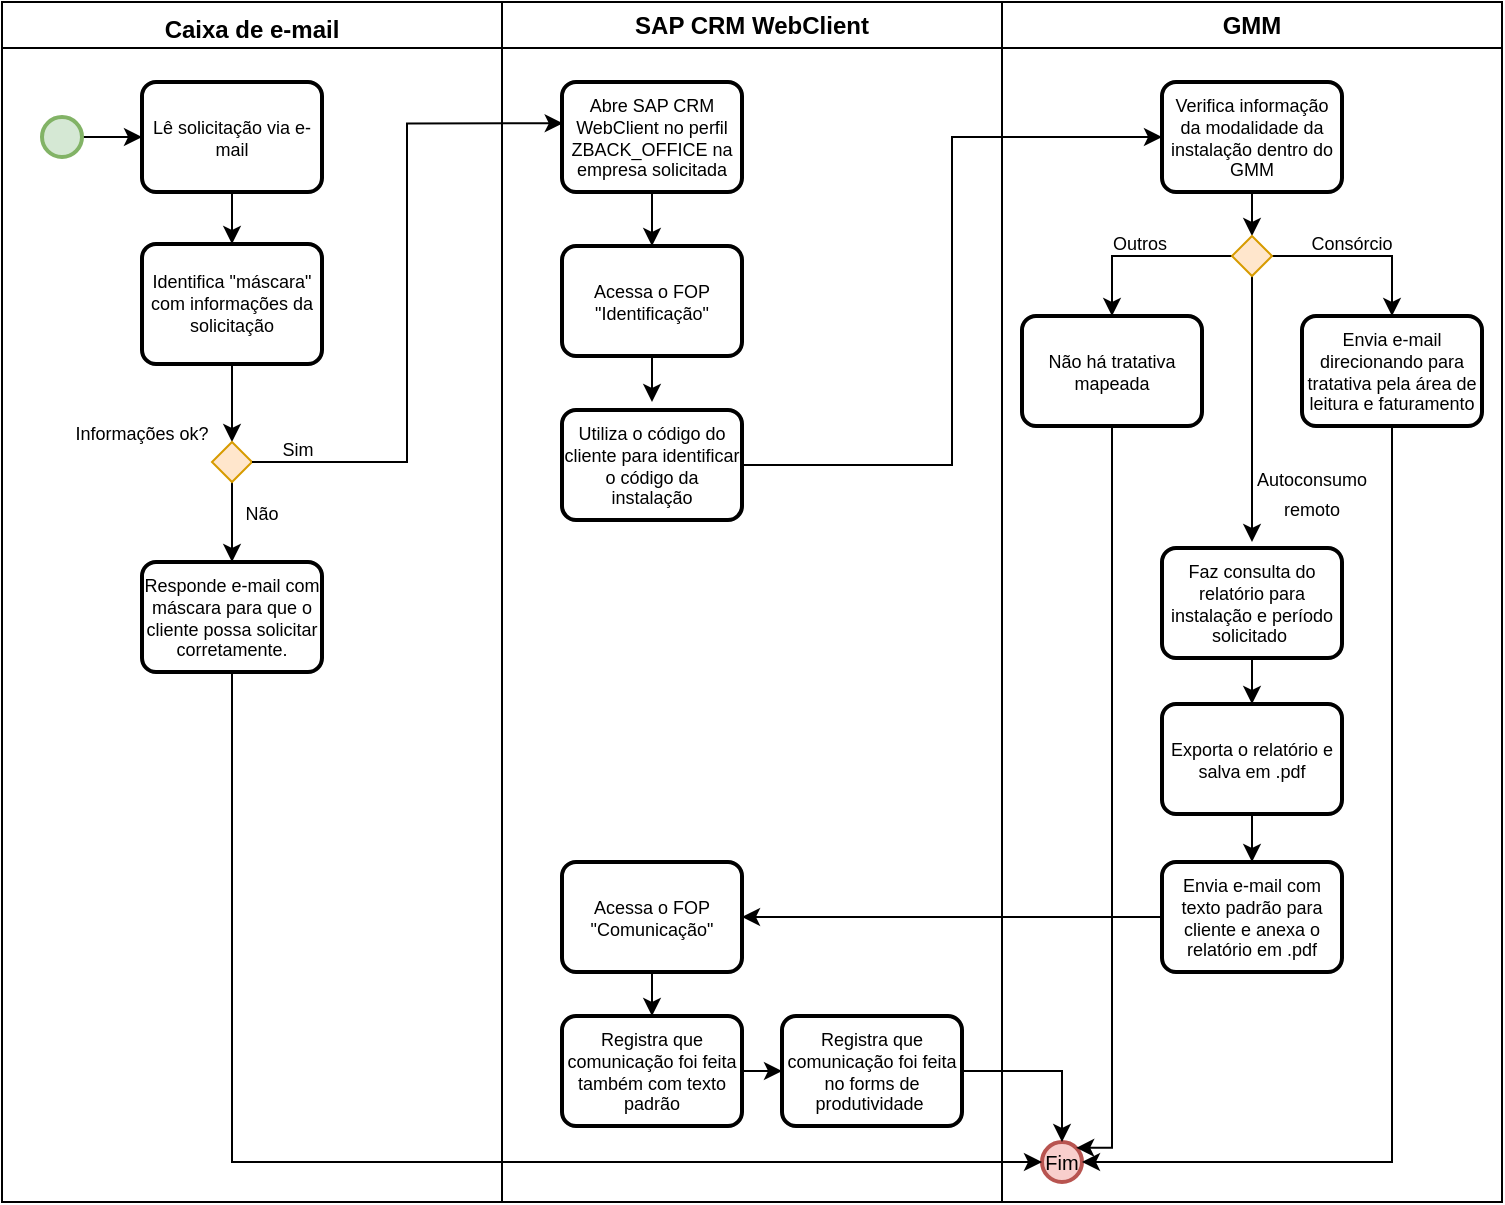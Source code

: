 <mxfile version="28.0.6">
  <diagram name="Página-1" id="zDthv4UH2UhGADSPTOkF">
    <mxGraphModel dx="1188" dy="676" grid="1" gridSize="10" guides="1" tooltips="1" connect="1" arrows="1" fold="1" page="1" pageScale="1" pageWidth="827" pageHeight="1169" math="0" shadow="0">
      <root>
        <mxCell id="0" />
        <mxCell id="1" parent="0" />
        <mxCell id="HI6m1FKxOW7VXYWXSe8K-4" value="Caixa de e-mail" style="swimlane;whiteSpace=wrap;html=1;fontSize=12;verticalAlign=top;" parent="1" vertex="1">
          <mxGeometry x="40" y="50" width="250" height="600" as="geometry">
            <mxRectangle x="40" y="50" width="120" height="30" as="alternateBounds" />
          </mxGeometry>
        </mxCell>
        <mxCell id="qqiFaZxsoZSTqiKRWhiH-2" value="" style="edgeStyle=orthogonalEdgeStyle;rounded=0;orthogonalLoop=1;jettySize=auto;html=1;" edge="1" parent="HI6m1FKxOW7VXYWXSe8K-4" source="HI6m1FKxOW7VXYWXSe8K-8" target="HI6m1FKxOW7VXYWXSe8K-9">
          <mxGeometry relative="1" as="geometry" />
        </mxCell>
        <mxCell id="HI6m1FKxOW7VXYWXSe8K-8" value="" style="strokeWidth=2;html=1;shape=mxgraph.flowchart.start_2;whiteSpace=wrap;fillColor=#d5e8d4;strokeColor=#82b366;" parent="HI6m1FKxOW7VXYWXSe8K-4" vertex="1">
          <mxGeometry x="20" y="57.5" width="20" height="20" as="geometry" />
        </mxCell>
        <mxCell id="HI6m1FKxOW7VXYWXSe8K-23" style="edgeStyle=orthogonalEdgeStyle;rounded=0;orthogonalLoop=1;jettySize=auto;html=1;exitX=0.5;exitY=1;exitDx=0;exitDy=0;entryX=0.5;entryY=0;entryDx=0;entryDy=0;" parent="HI6m1FKxOW7VXYWXSe8K-4" source="HI6m1FKxOW7VXYWXSe8K-9" target="HI6m1FKxOW7VXYWXSe8K-10" edge="1">
          <mxGeometry relative="1" as="geometry" />
        </mxCell>
        <mxCell id="HI6m1FKxOW7VXYWXSe8K-9" value="Lê solicitação via e-mail" style="rounded=1;whiteSpace=wrap;html=1;absoluteArcSize=1;arcSize=14;strokeWidth=2;fontSize=9;" parent="HI6m1FKxOW7VXYWXSe8K-4" vertex="1">
          <mxGeometry x="70" y="40" width="90" height="55" as="geometry" />
        </mxCell>
        <mxCell id="qqiFaZxsoZSTqiKRWhiH-51" style="edgeStyle=orthogonalEdgeStyle;rounded=0;orthogonalLoop=1;jettySize=auto;html=1;entryX=0.5;entryY=0;entryDx=0;entryDy=0;" edge="1" parent="HI6m1FKxOW7VXYWXSe8K-4" source="HI6m1FKxOW7VXYWXSe8K-10" target="qqiFaZxsoZSTqiKRWhiH-5">
          <mxGeometry relative="1" as="geometry" />
        </mxCell>
        <mxCell id="HI6m1FKxOW7VXYWXSe8K-10" value="Identifica &quot;máscara&quot; com informações da solicitação" style="rounded=1;whiteSpace=wrap;html=1;absoluteArcSize=1;arcSize=14;strokeWidth=2;fontSize=9;" parent="HI6m1FKxOW7VXYWXSe8K-4" vertex="1">
          <mxGeometry x="70" y="121" width="90" height="60" as="geometry" />
        </mxCell>
        <mxCell id="qqiFaZxsoZSTqiKRWhiH-53" style="edgeStyle=orthogonalEdgeStyle;rounded=0;orthogonalLoop=1;jettySize=auto;html=1;entryX=0.5;entryY=0;entryDx=0;entryDy=0;" edge="1" parent="HI6m1FKxOW7VXYWXSe8K-4" source="qqiFaZxsoZSTqiKRWhiH-5" target="qqiFaZxsoZSTqiKRWhiH-6">
          <mxGeometry relative="1" as="geometry" />
        </mxCell>
        <mxCell id="qqiFaZxsoZSTqiKRWhiH-5" value="" style="rhombus;whiteSpace=wrap;html=1;fillColor=#ffe6cc;strokeColor=#d79b00;" vertex="1" parent="HI6m1FKxOW7VXYWXSe8K-4">
          <mxGeometry x="105" y="220" width="20" height="20" as="geometry" />
        </mxCell>
        <mxCell id="qqiFaZxsoZSTqiKRWhiH-6" value="Responde e-mail com máscara para que o cliente possa solicitar corretamente." style="rounded=1;whiteSpace=wrap;html=1;absoluteArcSize=1;arcSize=14;strokeWidth=2;fontSize=9;" vertex="1" parent="HI6m1FKxOW7VXYWXSe8K-4">
          <mxGeometry x="70" y="280" width="90" height="55" as="geometry" />
        </mxCell>
        <mxCell id="qqiFaZxsoZSTqiKRWhiH-65" value="&lt;font style=&quot;font-size: 9px;&quot;&gt;Informações ok?&lt;/font&gt;" style="text;html=1;align=center;verticalAlign=middle;whiteSpace=wrap;rounded=0;" vertex="1" parent="HI6m1FKxOW7VXYWXSe8K-4">
          <mxGeometry x="35" y="200" width="70" height="30" as="geometry" />
        </mxCell>
        <mxCell id="qqiFaZxsoZSTqiKRWhiH-66" value="&lt;font style=&quot;font-size: 9px;&quot;&gt;Sim&lt;/font&gt;" style="text;html=1;align=center;verticalAlign=middle;whiteSpace=wrap;rounded=0;" vertex="1" parent="HI6m1FKxOW7VXYWXSe8K-4">
          <mxGeometry x="113" y="208" width="70" height="30" as="geometry" />
        </mxCell>
        <mxCell id="qqiFaZxsoZSTqiKRWhiH-79" value="&lt;font style=&quot;font-size: 9px;&quot;&gt;Não&lt;/font&gt;" style="text;html=1;align=center;verticalAlign=middle;whiteSpace=wrap;rounded=0;" vertex="1" parent="HI6m1FKxOW7VXYWXSe8K-4">
          <mxGeometry x="95" y="240" width="70" height="30" as="geometry" />
        </mxCell>
        <mxCell id="HI6m1FKxOW7VXYWXSe8K-6" value="GMM" style="swimlane;whiteSpace=wrap;html=1;startSize=23;" parent="1" vertex="1">
          <mxGeometry x="540" y="50" width="250" height="600" as="geometry" />
        </mxCell>
        <mxCell id="qqiFaZxsoZSTqiKRWhiH-46" style="edgeStyle=orthogonalEdgeStyle;rounded=0;orthogonalLoop=1;jettySize=auto;html=1;entryX=0.5;entryY=0;entryDx=0;entryDy=0;" edge="1" parent="HI6m1FKxOW7VXYWXSe8K-6" source="HI6m1FKxOW7VXYWXSe8K-15" target="qqiFaZxsoZSTqiKRWhiH-24">
          <mxGeometry relative="1" as="geometry" />
        </mxCell>
        <mxCell id="HI6m1FKxOW7VXYWXSe8K-15" value="Verifica informação da modalidade da instalação dentro do GMM" style="rounded=1;whiteSpace=wrap;html=1;absoluteArcSize=1;arcSize=14;strokeWidth=2;fontSize=9;" parent="HI6m1FKxOW7VXYWXSe8K-6" vertex="1">
          <mxGeometry x="80" y="40" width="90" height="55" as="geometry" />
        </mxCell>
        <mxCell id="HI6m1FKxOW7VXYWXSe8K-16" value="Envia e-mail direcionando para tratativa pela área de leitura e faturamento" style="rounded=1;whiteSpace=wrap;html=1;absoluteArcSize=1;arcSize=14;strokeWidth=2;fontSize=9;" parent="HI6m1FKxOW7VXYWXSe8K-6" vertex="1">
          <mxGeometry x="150" y="157" width="90" height="55" as="geometry" />
        </mxCell>
        <mxCell id="qqiFaZxsoZSTqiKRWhiH-35" style="edgeStyle=orthogonalEdgeStyle;rounded=0;orthogonalLoop=1;jettySize=auto;html=1;entryX=0.5;entryY=0;entryDx=0;entryDy=0;" edge="1" parent="HI6m1FKxOW7VXYWXSe8K-6" source="qqiFaZxsoZSTqiKRWhiH-24" target="HI6m1FKxOW7VXYWXSe8K-16">
          <mxGeometry relative="1" as="geometry">
            <mxPoint x="195" y="150" as="targetPoint" />
          </mxGeometry>
        </mxCell>
        <mxCell id="qqiFaZxsoZSTqiKRWhiH-42" style="edgeStyle=orthogonalEdgeStyle;rounded=0;orthogonalLoop=1;jettySize=auto;html=1;" edge="1" parent="HI6m1FKxOW7VXYWXSe8K-6" source="qqiFaZxsoZSTqiKRWhiH-24">
          <mxGeometry relative="1" as="geometry">
            <mxPoint x="125" y="270" as="targetPoint" />
          </mxGeometry>
        </mxCell>
        <mxCell id="qqiFaZxsoZSTqiKRWhiH-47" style="edgeStyle=orthogonalEdgeStyle;rounded=0;orthogonalLoop=1;jettySize=auto;html=1;entryX=0.5;entryY=0;entryDx=0;entryDy=0;" edge="1" parent="HI6m1FKxOW7VXYWXSe8K-6" source="qqiFaZxsoZSTqiKRWhiH-24" target="qqiFaZxsoZSTqiKRWhiH-36">
          <mxGeometry relative="1" as="geometry">
            <mxPoint x="55" y="167" as="targetPoint" />
          </mxGeometry>
        </mxCell>
        <mxCell id="qqiFaZxsoZSTqiKRWhiH-24" value="" style="rhombus;whiteSpace=wrap;html=1;fillColor=#ffe6cc;strokeColor=#d79b00;" vertex="1" parent="HI6m1FKxOW7VXYWXSe8K-6">
          <mxGeometry x="115" y="117" width="20" height="20" as="geometry" />
        </mxCell>
        <mxCell id="qqiFaZxsoZSTqiKRWhiH-36" value="Não há tratativa mapeada" style="rounded=1;whiteSpace=wrap;html=1;absoluteArcSize=1;arcSize=14;strokeWidth=2;fontSize=9;" vertex="1" parent="HI6m1FKxOW7VXYWXSe8K-6">
          <mxGeometry x="10" y="157" width="90" height="55" as="geometry" />
        </mxCell>
        <mxCell id="qqiFaZxsoZSTqiKRWhiH-43" value="" style="edgeStyle=orthogonalEdgeStyle;rounded=0;orthogonalLoop=1;jettySize=auto;html=1;" edge="1" parent="HI6m1FKxOW7VXYWXSe8K-6" source="qqiFaZxsoZSTqiKRWhiH-38" target="qqiFaZxsoZSTqiKRWhiH-39">
          <mxGeometry relative="1" as="geometry" />
        </mxCell>
        <mxCell id="qqiFaZxsoZSTqiKRWhiH-38" value="Faz consulta do relatório para instalação e período solicitado&amp;nbsp;" style="rounded=1;whiteSpace=wrap;html=1;absoluteArcSize=1;arcSize=14;strokeWidth=2;fontSize=9;" vertex="1" parent="HI6m1FKxOW7VXYWXSe8K-6">
          <mxGeometry x="80" y="273" width="90" height="55" as="geometry" />
        </mxCell>
        <mxCell id="qqiFaZxsoZSTqiKRWhiH-57" style="edgeStyle=orthogonalEdgeStyle;rounded=0;orthogonalLoop=1;jettySize=auto;html=1;entryX=0.5;entryY=0;entryDx=0;entryDy=0;" edge="1" parent="HI6m1FKxOW7VXYWXSe8K-6" source="qqiFaZxsoZSTqiKRWhiH-39" target="HI6m1FKxOW7VXYWXSe8K-17">
          <mxGeometry relative="1" as="geometry" />
        </mxCell>
        <mxCell id="qqiFaZxsoZSTqiKRWhiH-39" value="Exporta o relatório e salva em .pdf" style="rounded=1;whiteSpace=wrap;html=1;absoluteArcSize=1;arcSize=14;strokeWidth=2;fontSize=9;" vertex="1" parent="HI6m1FKxOW7VXYWXSe8K-6">
          <mxGeometry x="80" y="351" width="90" height="55" as="geometry" />
        </mxCell>
        <mxCell id="HI6m1FKxOW7VXYWXSe8K-17" value="Envia e-mail com texto padrão para cliente e anexa o relatório em .pdf" style="rounded=1;whiteSpace=wrap;html=1;absoluteArcSize=1;arcSize=14;strokeWidth=2;fontSize=9;" parent="HI6m1FKxOW7VXYWXSe8K-6" vertex="1">
          <mxGeometry x="80" y="430" width="90" height="55" as="geometry" />
        </mxCell>
        <mxCell id="qqiFaZxsoZSTqiKRWhiH-60" value="&lt;font style=&quot;font-size: 10px;&quot;&gt;Fim&lt;/font&gt;" style="strokeWidth=2;html=1;shape=mxgraph.flowchart.start_2;whiteSpace=wrap;fillColor=#f8cecc;strokeColor=#b85450;fontSize=6;" vertex="1" parent="HI6m1FKxOW7VXYWXSe8K-6">
          <mxGeometry x="20" y="570" width="20" height="20" as="geometry" />
        </mxCell>
        <mxCell id="qqiFaZxsoZSTqiKRWhiH-63" style="edgeStyle=orthogonalEdgeStyle;rounded=0;orthogonalLoop=1;jettySize=auto;html=1;entryX=1;entryY=0.5;entryDx=0;entryDy=0;entryPerimeter=0;" edge="1" parent="HI6m1FKxOW7VXYWXSe8K-6" source="HI6m1FKxOW7VXYWXSe8K-16" target="qqiFaZxsoZSTqiKRWhiH-60">
          <mxGeometry relative="1" as="geometry">
            <Array as="points">
              <mxPoint x="195" y="580" />
            </Array>
          </mxGeometry>
        </mxCell>
        <mxCell id="qqiFaZxsoZSTqiKRWhiH-64" style="edgeStyle=orthogonalEdgeStyle;rounded=0;orthogonalLoop=1;jettySize=auto;html=1;entryX=0.855;entryY=0.145;entryDx=0;entryDy=0;entryPerimeter=0;" edge="1" parent="HI6m1FKxOW7VXYWXSe8K-6" source="qqiFaZxsoZSTqiKRWhiH-36" target="qqiFaZxsoZSTqiKRWhiH-60">
          <mxGeometry relative="1" as="geometry">
            <Array as="points">
              <mxPoint x="55" y="573" />
            </Array>
          </mxGeometry>
        </mxCell>
        <mxCell id="qqiFaZxsoZSTqiKRWhiH-80" value="&lt;font style=&quot;font-size: 9px;&quot;&gt;Consórcio&lt;/font&gt;" style="text;html=1;align=center;verticalAlign=middle;whiteSpace=wrap;rounded=0;" vertex="1" parent="HI6m1FKxOW7VXYWXSe8K-6">
          <mxGeometry x="140" y="105" width="70" height="30" as="geometry" />
        </mxCell>
        <mxCell id="qqiFaZxsoZSTqiKRWhiH-99" value="&lt;font style=&quot;font-size: 9px;&quot;&gt;Outros&lt;/font&gt;" style="text;html=1;align=center;verticalAlign=middle;whiteSpace=wrap;rounded=0;" vertex="1" parent="HI6m1FKxOW7VXYWXSe8K-6">
          <mxGeometry x="34" y="105" width="70" height="30" as="geometry" />
        </mxCell>
        <mxCell id="qqiFaZxsoZSTqiKRWhiH-100" value="&lt;font style=&quot;font-size: 9px;&quot;&gt;Autoconsumo remoto&lt;/font&gt;" style="text;html=1;align=center;verticalAlign=middle;whiteSpace=wrap;rounded=0;" vertex="1" parent="HI6m1FKxOW7VXYWXSe8K-6">
          <mxGeometry x="120" y="230" width="70" height="30" as="geometry" />
        </mxCell>
        <mxCell id="HI6m1FKxOW7VXYWXSe8K-5" value="SAP CRM WebClient" style="swimlane;whiteSpace=wrap;html=1;" parent="1" vertex="1">
          <mxGeometry x="290" y="50" width="250" height="600" as="geometry" />
        </mxCell>
        <mxCell id="qqiFaZxsoZSTqiKRWhiH-55" style="edgeStyle=orthogonalEdgeStyle;rounded=0;orthogonalLoop=1;jettySize=auto;html=1;" edge="1" parent="HI6m1FKxOW7VXYWXSe8K-5" source="HI6m1FKxOW7VXYWXSe8K-12">
          <mxGeometry relative="1" as="geometry">
            <mxPoint x="75" y="200.0" as="targetPoint" />
          </mxGeometry>
        </mxCell>
        <mxCell id="HI6m1FKxOW7VXYWXSe8K-12" value="Acessa o FOP &quot;Identificação&quot;" style="rounded=1;whiteSpace=wrap;html=1;absoluteArcSize=1;arcSize=14;strokeWidth=2;fontSize=9;" parent="HI6m1FKxOW7VXYWXSe8K-5" vertex="1">
          <mxGeometry x="30" y="122" width="90" height="55" as="geometry" />
        </mxCell>
        <mxCell id="HI6m1FKxOW7VXYWXSe8K-14" value="Utiliza o código do cliente para identificar o código da instalação" style="rounded=1;whiteSpace=wrap;html=1;absoluteArcSize=1;arcSize=14;strokeWidth=2;fontSize=9;" parent="HI6m1FKxOW7VXYWXSe8K-5" vertex="1">
          <mxGeometry x="30" y="204" width="90" height="55" as="geometry" />
        </mxCell>
        <mxCell id="qqiFaZxsoZSTqiKRWhiH-59" value="" style="edgeStyle=orthogonalEdgeStyle;rounded=0;orthogonalLoop=1;jettySize=auto;html=1;" edge="1" parent="HI6m1FKxOW7VXYWXSe8K-5" source="HI6m1FKxOW7VXYWXSe8K-18" target="HI6m1FKxOW7VXYWXSe8K-19">
          <mxGeometry relative="1" as="geometry" />
        </mxCell>
        <mxCell id="HI6m1FKxOW7VXYWXSe8K-18" value="Acessa o FOP &quot;Comunicação&quot;" style="rounded=1;whiteSpace=wrap;html=1;absoluteArcSize=1;arcSize=14;strokeWidth=2;fontSize=9;" parent="HI6m1FKxOW7VXYWXSe8K-5" vertex="1">
          <mxGeometry x="30" y="430" width="90" height="55" as="geometry" />
        </mxCell>
        <mxCell id="qqiFaZxsoZSTqiKRWhiH-102" style="edgeStyle=orthogonalEdgeStyle;rounded=0;orthogonalLoop=1;jettySize=auto;html=1;exitX=1;exitY=0.5;exitDx=0;exitDy=0;entryX=0;entryY=0.5;entryDx=0;entryDy=0;" edge="1" parent="HI6m1FKxOW7VXYWXSe8K-5" source="HI6m1FKxOW7VXYWXSe8K-19" target="qqiFaZxsoZSTqiKRWhiH-101">
          <mxGeometry relative="1" as="geometry" />
        </mxCell>
        <mxCell id="HI6m1FKxOW7VXYWXSe8K-19" value="Registra que comunicação foi feita também com texto padrão" style="rounded=1;whiteSpace=wrap;html=1;absoluteArcSize=1;arcSize=14;strokeWidth=2;fontSize=9;" parent="HI6m1FKxOW7VXYWXSe8K-5" vertex="1">
          <mxGeometry x="30" y="507" width="90" height="55" as="geometry" />
        </mxCell>
        <mxCell id="qqiFaZxsoZSTqiKRWhiH-54" style="edgeStyle=orthogonalEdgeStyle;rounded=0;orthogonalLoop=1;jettySize=auto;html=1;entryX=0.5;entryY=0;entryDx=0;entryDy=0;" edge="1" parent="HI6m1FKxOW7VXYWXSe8K-5" source="qqiFaZxsoZSTqiKRWhiH-7" target="HI6m1FKxOW7VXYWXSe8K-12">
          <mxGeometry relative="1" as="geometry" />
        </mxCell>
        <mxCell id="qqiFaZxsoZSTqiKRWhiH-7" value="Abre SAP CRM WebClient no perfil ZBACK_OFFICE na empresa solicitada" style="rounded=1;whiteSpace=wrap;html=1;absoluteArcSize=1;arcSize=14;strokeWidth=2;fontSize=9;" vertex="1" parent="HI6m1FKxOW7VXYWXSe8K-5">
          <mxGeometry x="30" y="40" width="90" height="55" as="geometry" />
        </mxCell>
        <mxCell id="qqiFaZxsoZSTqiKRWhiH-101" value="Registra que comunicação foi feita no forms de produtividade&amp;nbsp;" style="rounded=1;whiteSpace=wrap;html=1;absoluteArcSize=1;arcSize=14;strokeWidth=2;fontSize=9;" vertex="1" parent="HI6m1FKxOW7VXYWXSe8K-5">
          <mxGeometry x="140" y="507" width="90" height="55" as="geometry" />
        </mxCell>
        <mxCell id="qqiFaZxsoZSTqiKRWhiH-52" style="edgeStyle=orthogonalEdgeStyle;rounded=0;orthogonalLoop=1;jettySize=auto;html=1;entryX=0.004;entryY=0.376;entryDx=0;entryDy=0;entryPerimeter=0;" edge="1" parent="1" source="qqiFaZxsoZSTqiKRWhiH-5" target="qqiFaZxsoZSTqiKRWhiH-7">
          <mxGeometry relative="1" as="geometry" />
        </mxCell>
        <mxCell id="qqiFaZxsoZSTqiKRWhiH-56" style="edgeStyle=orthogonalEdgeStyle;rounded=0;orthogonalLoop=1;jettySize=auto;html=1;entryX=0;entryY=0.5;entryDx=0;entryDy=0;" edge="1" parent="1" source="HI6m1FKxOW7VXYWXSe8K-14" target="HI6m1FKxOW7VXYWXSe8K-15">
          <mxGeometry relative="1" as="geometry" />
        </mxCell>
        <mxCell id="qqiFaZxsoZSTqiKRWhiH-58" style="edgeStyle=orthogonalEdgeStyle;rounded=0;orthogonalLoop=1;jettySize=auto;html=1;entryX=1;entryY=0.5;entryDx=0;entryDy=0;" edge="1" parent="1" source="HI6m1FKxOW7VXYWXSe8K-17" target="HI6m1FKxOW7VXYWXSe8K-18">
          <mxGeometry relative="1" as="geometry" />
        </mxCell>
        <mxCell id="qqiFaZxsoZSTqiKRWhiH-61" style="edgeStyle=orthogonalEdgeStyle;rounded=0;orthogonalLoop=1;jettySize=auto;html=1;" edge="1" parent="1" source="qqiFaZxsoZSTqiKRWhiH-6" target="qqiFaZxsoZSTqiKRWhiH-60">
          <mxGeometry relative="1" as="geometry">
            <Array as="points">
              <mxPoint x="155" y="630" />
            </Array>
          </mxGeometry>
        </mxCell>
        <mxCell id="qqiFaZxsoZSTqiKRWhiH-103" style="edgeStyle=orthogonalEdgeStyle;rounded=0;orthogonalLoop=1;jettySize=auto;html=1;exitX=1;exitY=0.5;exitDx=0;exitDy=0;entryX=0.5;entryY=0;entryDx=0;entryDy=0;entryPerimeter=0;" edge="1" parent="1" source="qqiFaZxsoZSTqiKRWhiH-101" target="qqiFaZxsoZSTqiKRWhiH-60">
          <mxGeometry relative="1" as="geometry" />
        </mxCell>
      </root>
    </mxGraphModel>
  </diagram>
</mxfile>
